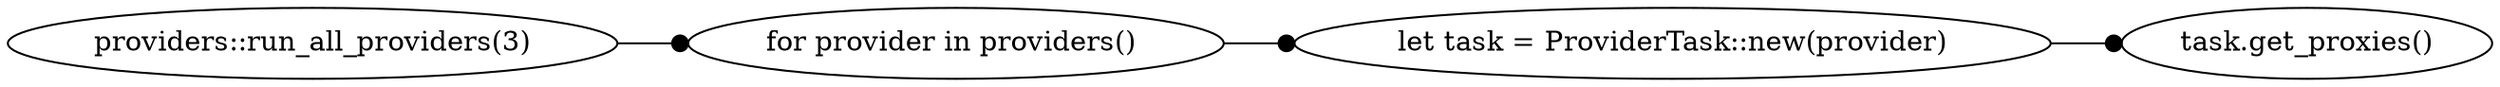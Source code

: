 digraph {
    graph [ 
        rankdir=LR,
    ]
    "run_all_providers" [label="providers::run_all_providers(3)"]
    "providers" [label="for provider in providers() "]
    "ProviderTask" [label="let task = ProviderTask::new(provider)"]
    "get_proxies" [label="task.get_proxies()"]
    "run_all_providers" -> "providers" -> "ProviderTask" -> "get_proxies" [arrowhead="dot"]
}